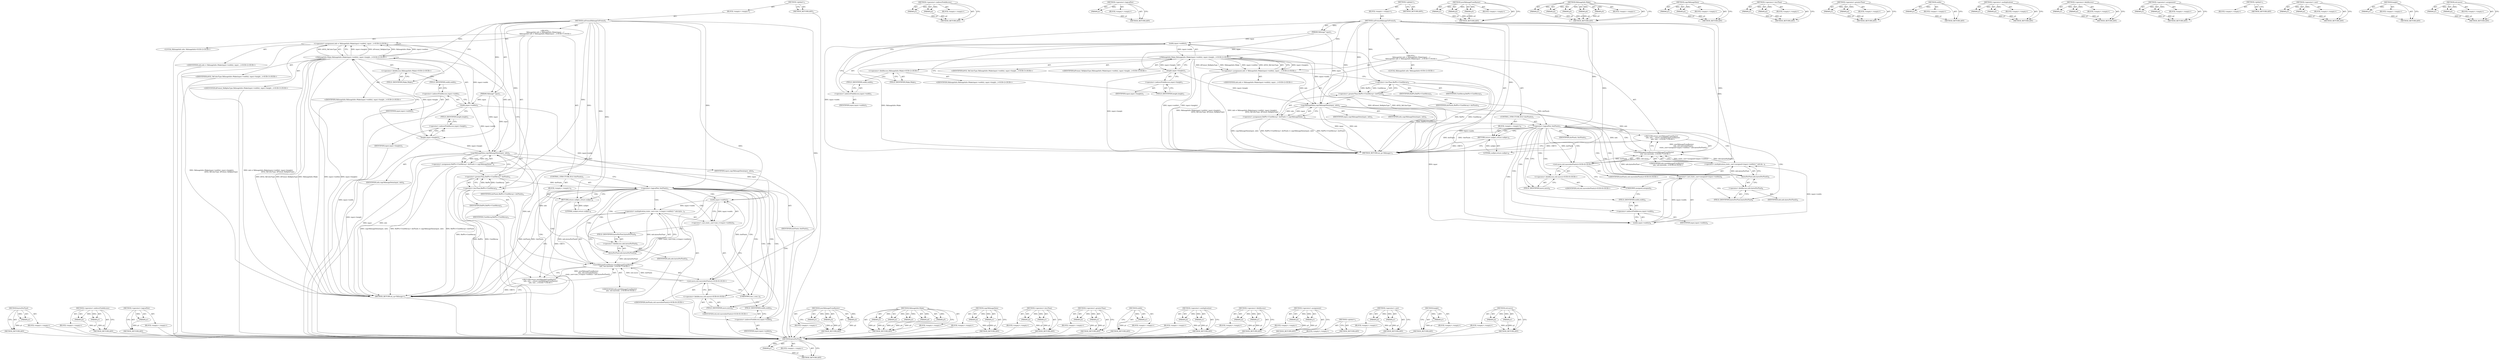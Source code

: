 digraph "std.move" {
vulnerable_158 [label=<(METHOD,bytesPerPixel)>];
vulnerable_159 [label=<(PARAM,p1)>];
vulnerable_160 [label=<(BLOCK,&lt;empty&gt;,&lt;empty&gt;)>];
vulnerable_161 [label=<(METHOD_RETURN,ANY)>];
vulnerable_109 [label=<(METHOD,&lt;operator&gt;.indirectFieldAccess)>];
vulnerable_110 [label=<(PARAM,p1)>];
vulnerable_111 [label=<(PARAM,p2)>];
vulnerable_112 [label=<(BLOCK,&lt;empty&gt;,&lt;empty&gt;)>];
vulnerable_113 [label=<(METHOD_RETURN,ANY)>];
vulnerable_133 [label=<(METHOD,&lt;operator&gt;.logicalNot)>];
vulnerable_134 [label=<(PARAM,p1)>];
vulnerable_135 [label=<(BLOCK,&lt;empty&gt;,&lt;empty&gt;)>];
vulnerable_136 [label=<(METHOD_RETURN,ANY)>];
vulnerable_6 [label=<(METHOD,&lt;global&gt;)<SUB>1</SUB>>];
vulnerable_7 [label=<(BLOCK,&lt;empty&gt;,&lt;empty&gt;)<SUB>1</SUB>>];
vulnerable_8 [label=<(METHOD,unPremulSkImageToPremul)<SUB>1</SUB>>];
vulnerable_9 [label=<(PARAM,SkImage* input)<SUB>1</SUB>>];
vulnerable_10 [label="<(BLOCK,{
  SkImageInfo info = SkImageInfo::Make(input-...,{
  SkImageInfo info = SkImageInfo::Make(input-...)<SUB>1</SUB>>"];
vulnerable_11 [label="<(LOCAL,SkImageInfo info: SkImageInfo)<SUB>2</SUB>>"];
vulnerable_12 [label="<(&lt;operator&gt;.assignment,info = SkImageInfo::Make(input-&gt;width(), input-...)<SUB>2</SUB>>"];
vulnerable_13 [label="<(IDENTIFIER,info,info = SkImageInfo::Make(input-&gt;width(), input-...)<SUB>2</SUB>>"];
vulnerable_14 [label="<(SkImageInfo.Make,SkImageInfo::Make(input-&gt;width(), input-&gt;height...)<SUB>2</SUB>>"];
vulnerable_15 [label="<(&lt;operator&gt;.fieldAccess,SkImageInfo::Make)<SUB>2</SUB>>"];
vulnerable_16 [label="<(IDENTIFIER,SkImageInfo,SkImageInfo::Make(input-&gt;width(), input-&gt;height...)<SUB>2</SUB>>"];
vulnerable_17 [label=<(FIELD_IDENTIFIER,Make,Make)<SUB>2</SUB>>];
vulnerable_18 [label=<(width,input-&gt;width())<SUB>2</SUB>>];
vulnerable_19 [label=<(&lt;operator&gt;.indirectFieldAccess,input-&gt;width)<SUB>2</SUB>>];
vulnerable_20 [label=<(IDENTIFIER,input,input-&gt;width())<SUB>2</SUB>>];
vulnerable_21 [label=<(FIELD_IDENTIFIER,width,width)<SUB>2</SUB>>];
vulnerable_22 [label=<(height,input-&gt;height())<SUB>2</SUB>>];
vulnerable_23 [label=<(&lt;operator&gt;.indirectFieldAccess,input-&gt;height)<SUB>2</SUB>>];
vulnerable_24 [label=<(IDENTIFIER,input,input-&gt;height())<SUB>2</SUB>>];
vulnerable_25 [label=<(FIELD_IDENTIFIER,height,height)<SUB>2</SUB>>];
vulnerable_26 [label="<(IDENTIFIER,kN32_SkColorType,SkImageInfo::Make(input-&gt;width(), input-&gt;height...)<SUB>3</SUB>>"];
vulnerable_27 [label="<(IDENTIFIER,kPremul_SkAlphaType,SkImageInfo::Make(input-&gt;width(), input-&gt;height...)<SUB>3</SUB>>"];
vulnerable_28 [label=<(&lt;operator&gt;.assignment,RefPtr&lt;Uint8Array&gt; dstPixels = copySkImageData(...)<SUB>4</SUB>>];
vulnerable_29 [label=<(&lt;operator&gt;.greaterThan,RefPtr&lt;Uint8Array&gt; dstPixels)<SUB>4</SUB>>];
vulnerable_30 [label=<(&lt;operator&gt;.lessThan,RefPtr&lt;Uint8Array)<SUB>4</SUB>>];
vulnerable_31 [label=<(IDENTIFIER,RefPtr,RefPtr&lt;Uint8Array)<SUB>4</SUB>>];
vulnerable_32 [label=<(IDENTIFIER,Uint8Array,RefPtr&lt;Uint8Array)<SUB>4</SUB>>];
vulnerable_33 [label=<(IDENTIFIER,dstPixels,RefPtr&lt;Uint8Array&gt; dstPixels)<SUB>4</SUB>>];
vulnerable_34 [label=<(copySkImageData,copySkImageData(input, info))<SUB>4</SUB>>];
vulnerable_35 [label=<(IDENTIFIER,input,copySkImageData(input, info))<SUB>4</SUB>>];
vulnerable_36 [label=<(IDENTIFIER,info,copySkImageData(input, info))<SUB>4</SUB>>];
vulnerable_37 [label=<(CONTROL_STRUCTURE,IF,if (!dstPixels))<SUB>5</SUB>>];
vulnerable_38 [label=<(&lt;operator&gt;.logicalNot,!dstPixels)<SUB>5</SUB>>];
vulnerable_39 [label=<(IDENTIFIER,dstPixels,!dstPixels)<SUB>5</SUB>>];
vulnerable_40 [label=<(BLOCK,&lt;empty&gt;,&lt;empty&gt;)<SUB>6</SUB>>];
vulnerable_41 [label=<(RETURN,return nullptr;,return nullptr;)<SUB>6</SUB>>];
vulnerable_42 [label=<(LITERAL,nullptr,return nullptr;)<SUB>6</SUB>>];
vulnerable_43 [label="<(RETURN,return newSkImageFromRaster(
       info, std::...,return newSkImageFromRaster(
       info, std::...)<SUB>7</SUB>>"];
vulnerable_44 [label="<(newSkImageFromRaster,newSkImageFromRaster(
       info, std::move(ds...)<SUB>7</SUB>>"];
vulnerable_45 [label="<(IDENTIFIER,info,newSkImageFromRaster(
       info, std::move(ds...)<SUB>8</SUB>>"];
vulnerable_46 [label="<(std.move,std::move(dstPixels))<SUB>8</SUB>>"];
vulnerable_47 [label="<(&lt;operator&gt;.fieldAccess,std::move)<SUB>8</SUB>>"];
vulnerable_48 [label="<(IDENTIFIER,std,std::move(dstPixels))<SUB>8</SUB>>"];
vulnerable_49 [label=<(FIELD_IDENTIFIER,move,move)<SUB>8</SUB>>];
vulnerable_50 [label="<(IDENTIFIER,dstPixels,std::move(dstPixels))<SUB>8</SUB>>"];
vulnerable_51 [label=<(&lt;operator&gt;.multiplication,static_cast&lt;size_t&gt;(input-&gt;width()) * info.byte...)<SUB>9</SUB>>];
vulnerable_52 [label=<(&lt;operator&gt;.cast,static_cast&lt;size_t&gt;(input-&gt;width()))<SUB>9</SUB>>];
vulnerable_53 [label=<(UNKNOWN,size_t,size_t)<SUB>9</SUB>>];
vulnerable_54 [label=<(width,input-&gt;width())<SUB>9</SUB>>];
vulnerable_55 [label=<(&lt;operator&gt;.indirectFieldAccess,input-&gt;width)<SUB>9</SUB>>];
vulnerable_56 [label=<(IDENTIFIER,input,input-&gt;width())<SUB>9</SUB>>];
vulnerable_57 [label=<(FIELD_IDENTIFIER,width,width)<SUB>9</SUB>>];
vulnerable_58 [label=<(bytesPerPixel,info.bytesPerPixel())<SUB>9</SUB>>];
vulnerable_59 [label=<(&lt;operator&gt;.fieldAccess,info.bytesPerPixel)<SUB>9</SUB>>];
vulnerable_60 [label=<(IDENTIFIER,info,info.bytesPerPixel())<SUB>9</SUB>>];
vulnerable_61 [label=<(FIELD_IDENTIFIER,bytesPerPixel,bytesPerPixel)<SUB>9</SUB>>];
vulnerable_62 [label=<(METHOD_RETURN,sk_sp&lt;SkImage&gt;)<SUB>1</SUB>>];
vulnerable_64 [label=<(METHOD_RETURN,ANY)<SUB>1</SUB>>];
vulnerable_137 [label=<(METHOD,newSkImageFromRaster)>];
vulnerable_138 [label=<(PARAM,p1)>];
vulnerable_139 [label=<(PARAM,p2)>];
vulnerable_140 [label=<(PARAM,p3)>];
vulnerable_141 [label=<(BLOCK,&lt;empty&gt;,&lt;empty&gt;)>];
vulnerable_142 [label=<(METHOD_RETURN,ANY)>];
vulnerable_92 [label=<(METHOD,SkImageInfo.Make)>];
vulnerable_93 [label=<(PARAM,p1)>];
vulnerable_94 [label=<(PARAM,p2)>];
vulnerable_95 [label=<(PARAM,p3)>];
vulnerable_96 [label=<(PARAM,p4)>];
vulnerable_97 [label=<(PARAM,p5)>];
vulnerable_98 [label=<(BLOCK,&lt;empty&gt;,&lt;empty&gt;)>];
vulnerable_99 [label=<(METHOD_RETURN,ANY)>];
vulnerable_128 [label=<(METHOD,copySkImageData)>];
vulnerable_129 [label=<(PARAM,p1)>];
vulnerable_130 [label=<(PARAM,p2)>];
vulnerable_131 [label=<(BLOCK,&lt;empty&gt;,&lt;empty&gt;)>];
vulnerable_132 [label=<(METHOD_RETURN,ANY)>];
vulnerable_123 [label=<(METHOD,&lt;operator&gt;.lessThan)>];
vulnerable_124 [label=<(PARAM,p1)>];
vulnerable_125 [label=<(PARAM,p2)>];
vulnerable_126 [label=<(BLOCK,&lt;empty&gt;,&lt;empty&gt;)>];
vulnerable_127 [label=<(METHOD_RETURN,ANY)>];
vulnerable_118 [label=<(METHOD,&lt;operator&gt;.greaterThan)>];
vulnerable_119 [label=<(PARAM,p1)>];
vulnerable_120 [label=<(PARAM,p2)>];
vulnerable_121 [label=<(BLOCK,&lt;empty&gt;,&lt;empty&gt;)>];
vulnerable_122 [label=<(METHOD_RETURN,ANY)>];
vulnerable_105 [label=<(METHOD,width)>];
vulnerable_106 [label=<(PARAM,p1)>];
vulnerable_107 [label=<(BLOCK,&lt;empty&gt;,&lt;empty&gt;)>];
vulnerable_108 [label=<(METHOD_RETURN,ANY)>];
vulnerable_148 [label=<(METHOD,&lt;operator&gt;.multiplication)>];
vulnerable_149 [label=<(PARAM,p1)>];
vulnerable_150 [label=<(PARAM,p2)>];
vulnerable_151 [label=<(BLOCK,&lt;empty&gt;,&lt;empty&gt;)>];
vulnerable_152 [label=<(METHOD_RETURN,ANY)>];
vulnerable_100 [label=<(METHOD,&lt;operator&gt;.fieldAccess)>];
vulnerable_101 [label=<(PARAM,p1)>];
vulnerable_102 [label=<(PARAM,p2)>];
vulnerable_103 [label=<(BLOCK,&lt;empty&gt;,&lt;empty&gt;)>];
vulnerable_104 [label=<(METHOD_RETURN,ANY)>];
vulnerable_87 [label=<(METHOD,&lt;operator&gt;.assignment)>];
vulnerable_88 [label=<(PARAM,p1)>];
vulnerable_89 [label=<(PARAM,p2)>];
vulnerable_90 [label=<(BLOCK,&lt;empty&gt;,&lt;empty&gt;)>];
vulnerable_91 [label=<(METHOD_RETURN,ANY)>];
vulnerable_81 [label=<(METHOD,&lt;global&gt;)<SUB>1</SUB>>];
vulnerable_82 [label=<(BLOCK,&lt;empty&gt;,&lt;empty&gt;)>];
vulnerable_83 [label=<(METHOD_RETURN,ANY)>];
vulnerable_153 [label=<(METHOD,&lt;operator&gt;.cast)>];
vulnerable_154 [label=<(PARAM,p1)>];
vulnerable_155 [label=<(PARAM,p2)>];
vulnerable_156 [label=<(BLOCK,&lt;empty&gt;,&lt;empty&gt;)>];
vulnerable_157 [label=<(METHOD_RETURN,ANY)>];
vulnerable_114 [label=<(METHOD,height)>];
vulnerable_115 [label=<(PARAM,p1)>];
vulnerable_116 [label=<(BLOCK,&lt;empty&gt;,&lt;empty&gt;)>];
vulnerable_117 [label=<(METHOD_RETURN,ANY)>];
vulnerable_143 [label=<(METHOD,std.move)>];
vulnerable_144 [label=<(PARAM,p1)>];
vulnerable_145 [label=<(PARAM,p2)>];
vulnerable_146 [label=<(BLOCK,&lt;empty&gt;,&lt;empty&gt;)>];
vulnerable_147 [label=<(METHOD_RETURN,ANY)>];
fixed_158 [label=<(METHOD,bytesPerPixel)>];
fixed_159 [label=<(PARAM,p1)>];
fixed_160 [label=<(BLOCK,&lt;empty&gt;,&lt;empty&gt;)>];
fixed_161 [label=<(METHOD_RETURN,ANY)>];
fixed_109 [label=<(METHOD,&lt;operator&gt;.indirectFieldAccess)>];
fixed_110 [label=<(PARAM,p1)>];
fixed_111 [label=<(PARAM,p2)>];
fixed_112 [label=<(BLOCK,&lt;empty&gt;,&lt;empty&gt;)>];
fixed_113 [label=<(METHOD_RETURN,ANY)>];
fixed_133 [label=<(METHOD,&lt;operator&gt;.logicalNot)>];
fixed_134 [label=<(PARAM,p1)>];
fixed_135 [label=<(BLOCK,&lt;empty&gt;,&lt;empty&gt;)>];
fixed_136 [label=<(METHOD_RETURN,ANY)>];
fixed_6 [label=<(METHOD,&lt;global&gt;)<SUB>1</SUB>>];
fixed_7 [label=<(BLOCK,&lt;empty&gt;,&lt;empty&gt;)<SUB>1</SUB>>];
fixed_8 [label=<(METHOD,unPremulSkImageToPremul)<SUB>1</SUB>>];
fixed_9 [label=<(PARAM,SkImage* input)<SUB>1</SUB>>];
fixed_10 [label="<(BLOCK,{
  SkImageInfo info = SkImageInfo::Make(input-...,{
  SkImageInfo info = SkImageInfo::Make(input-...)<SUB>1</SUB>>"];
fixed_11 [label="<(LOCAL,SkImageInfo info: SkImageInfo)<SUB>2</SUB>>"];
fixed_12 [label="<(&lt;operator&gt;.assignment,info = SkImageInfo::Make(input-&gt;width(), input-...)<SUB>2</SUB>>"];
fixed_13 [label="<(IDENTIFIER,info,info = SkImageInfo::Make(input-&gt;width(), input-...)<SUB>2</SUB>>"];
fixed_14 [label="<(SkImageInfo.Make,SkImageInfo::Make(input-&gt;width(), input-&gt;height...)<SUB>2</SUB>>"];
fixed_15 [label="<(&lt;operator&gt;.fieldAccess,SkImageInfo::Make)<SUB>2</SUB>>"];
fixed_16 [label="<(IDENTIFIER,SkImageInfo,SkImageInfo::Make(input-&gt;width(), input-&gt;height...)<SUB>2</SUB>>"];
fixed_17 [label=<(FIELD_IDENTIFIER,Make,Make)<SUB>2</SUB>>];
fixed_18 [label=<(width,input-&gt;width())<SUB>2</SUB>>];
fixed_19 [label=<(&lt;operator&gt;.indirectFieldAccess,input-&gt;width)<SUB>2</SUB>>];
fixed_20 [label=<(IDENTIFIER,input,input-&gt;width())<SUB>2</SUB>>];
fixed_21 [label=<(FIELD_IDENTIFIER,width,width)<SUB>2</SUB>>];
fixed_22 [label=<(height,input-&gt;height())<SUB>2</SUB>>];
fixed_23 [label=<(&lt;operator&gt;.indirectFieldAccess,input-&gt;height)<SUB>2</SUB>>];
fixed_24 [label=<(IDENTIFIER,input,input-&gt;height())<SUB>2</SUB>>];
fixed_25 [label=<(FIELD_IDENTIFIER,height,height)<SUB>2</SUB>>];
fixed_26 [label="<(IDENTIFIER,kN32_SkColorType,SkImageInfo::Make(input-&gt;width(), input-&gt;height...)<SUB>3</SUB>>"];
fixed_27 [label="<(IDENTIFIER,kPremul_SkAlphaType,SkImageInfo::Make(input-&gt;width(), input-&gt;height...)<SUB>3</SUB>>"];
fixed_28 [label=<(&lt;operator&gt;.assignment,RefPtr&lt;Uint8Array&gt; dstPixels = copySkImageData(...)<SUB>4</SUB>>];
fixed_29 [label=<(&lt;operator&gt;.greaterThan,RefPtr&lt;Uint8Array&gt; dstPixels)<SUB>4</SUB>>];
fixed_30 [label=<(&lt;operator&gt;.lessThan,RefPtr&lt;Uint8Array)<SUB>4</SUB>>];
fixed_31 [label=<(IDENTIFIER,RefPtr,RefPtr&lt;Uint8Array)<SUB>4</SUB>>];
fixed_32 [label=<(IDENTIFIER,Uint8Array,RefPtr&lt;Uint8Array)<SUB>4</SUB>>];
fixed_33 [label=<(IDENTIFIER,dstPixels,RefPtr&lt;Uint8Array&gt; dstPixels)<SUB>4</SUB>>];
fixed_34 [label=<(copySkImageData,copySkImageData(input, info))<SUB>4</SUB>>];
fixed_35 [label=<(IDENTIFIER,input,copySkImageData(input, info))<SUB>4</SUB>>];
fixed_36 [label=<(IDENTIFIER,info,copySkImageData(input, info))<SUB>4</SUB>>];
fixed_37 [label=<(CONTROL_STRUCTURE,IF,if (!dstPixels))<SUB>5</SUB>>];
fixed_38 [label=<(&lt;operator&gt;.logicalNot,!dstPixels)<SUB>5</SUB>>];
fixed_39 [label=<(IDENTIFIER,dstPixels,!dstPixels)<SUB>5</SUB>>];
fixed_40 [label=<(BLOCK,&lt;empty&gt;,&lt;empty&gt;)<SUB>6</SUB>>];
fixed_41 [label=<(RETURN,return nullptr;,return nullptr;)<SUB>6</SUB>>];
fixed_42 [label=<(LITERAL,nullptr,return nullptr;)<SUB>6</SUB>>];
fixed_43 [label="<(RETURN,return newSkImageFromRaster(
       info, std::...,return newSkImageFromRaster(
       info, std::...)<SUB>7</SUB>>"];
fixed_44 [label="<(newSkImageFromRaster,newSkImageFromRaster(
       info, std::move(ds...)<SUB>7</SUB>>"];
fixed_45 [label="<(IDENTIFIER,info,newSkImageFromRaster(
       info, std::move(ds...)<SUB>8</SUB>>"];
fixed_46 [label="<(std.move,std::move(dstPixels))<SUB>8</SUB>>"];
fixed_47 [label="<(&lt;operator&gt;.fieldAccess,std::move)<SUB>8</SUB>>"];
fixed_48 [label="<(IDENTIFIER,std,std::move(dstPixels))<SUB>8</SUB>>"];
fixed_49 [label=<(FIELD_IDENTIFIER,move,move)<SUB>8</SUB>>];
fixed_50 [label="<(IDENTIFIER,dstPixels,std::move(dstPixels))<SUB>8</SUB>>"];
fixed_51 [label=<(&lt;operator&gt;.multiplication,static_cast&lt;unsigned&gt;(input-&gt;width()) * info.by...)<SUB>9</SUB>>];
fixed_52 [label=<(&lt;operator&gt;.cast,static_cast&lt;unsigned&gt;(input-&gt;width()))<SUB>9</SUB>>];
fixed_53 [label=<(UNKNOWN,unsigned,unsigned)<SUB>9</SUB>>];
fixed_54 [label=<(width,input-&gt;width())<SUB>9</SUB>>];
fixed_55 [label=<(&lt;operator&gt;.indirectFieldAccess,input-&gt;width)<SUB>9</SUB>>];
fixed_56 [label=<(IDENTIFIER,input,input-&gt;width())<SUB>9</SUB>>];
fixed_57 [label=<(FIELD_IDENTIFIER,width,width)<SUB>9</SUB>>];
fixed_58 [label=<(bytesPerPixel,info.bytesPerPixel())<SUB>9</SUB>>];
fixed_59 [label=<(&lt;operator&gt;.fieldAccess,info.bytesPerPixel)<SUB>9</SUB>>];
fixed_60 [label=<(IDENTIFIER,info,info.bytesPerPixel())<SUB>9</SUB>>];
fixed_61 [label=<(FIELD_IDENTIFIER,bytesPerPixel,bytesPerPixel)<SUB>9</SUB>>];
fixed_62 [label=<(METHOD_RETURN,sk_sp&lt;SkImage&gt;)<SUB>1</SUB>>];
fixed_64 [label=<(METHOD_RETURN,ANY)<SUB>1</SUB>>];
fixed_137 [label=<(METHOD,newSkImageFromRaster)>];
fixed_138 [label=<(PARAM,p1)>];
fixed_139 [label=<(PARAM,p2)>];
fixed_140 [label=<(PARAM,p3)>];
fixed_141 [label=<(BLOCK,&lt;empty&gt;,&lt;empty&gt;)>];
fixed_142 [label=<(METHOD_RETURN,ANY)>];
fixed_92 [label=<(METHOD,SkImageInfo.Make)>];
fixed_93 [label=<(PARAM,p1)>];
fixed_94 [label=<(PARAM,p2)>];
fixed_95 [label=<(PARAM,p3)>];
fixed_96 [label=<(PARAM,p4)>];
fixed_97 [label=<(PARAM,p5)>];
fixed_98 [label=<(BLOCK,&lt;empty&gt;,&lt;empty&gt;)>];
fixed_99 [label=<(METHOD_RETURN,ANY)>];
fixed_128 [label=<(METHOD,copySkImageData)>];
fixed_129 [label=<(PARAM,p1)>];
fixed_130 [label=<(PARAM,p2)>];
fixed_131 [label=<(BLOCK,&lt;empty&gt;,&lt;empty&gt;)>];
fixed_132 [label=<(METHOD_RETURN,ANY)>];
fixed_123 [label=<(METHOD,&lt;operator&gt;.lessThan)>];
fixed_124 [label=<(PARAM,p1)>];
fixed_125 [label=<(PARAM,p2)>];
fixed_126 [label=<(BLOCK,&lt;empty&gt;,&lt;empty&gt;)>];
fixed_127 [label=<(METHOD_RETURN,ANY)>];
fixed_118 [label=<(METHOD,&lt;operator&gt;.greaterThan)>];
fixed_119 [label=<(PARAM,p1)>];
fixed_120 [label=<(PARAM,p2)>];
fixed_121 [label=<(BLOCK,&lt;empty&gt;,&lt;empty&gt;)>];
fixed_122 [label=<(METHOD_RETURN,ANY)>];
fixed_105 [label=<(METHOD,width)>];
fixed_106 [label=<(PARAM,p1)>];
fixed_107 [label=<(BLOCK,&lt;empty&gt;,&lt;empty&gt;)>];
fixed_108 [label=<(METHOD_RETURN,ANY)>];
fixed_148 [label=<(METHOD,&lt;operator&gt;.multiplication)>];
fixed_149 [label=<(PARAM,p1)>];
fixed_150 [label=<(PARAM,p2)>];
fixed_151 [label=<(BLOCK,&lt;empty&gt;,&lt;empty&gt;)>];
fixed_152 [label=<(METHOD_RETURN,ANY)>];
fixed_100 [label=<(METHOD,&lt;operator&gt;.fieldAccess)>];
fixed_101 [label=<(PARAM,p1)>];
fixed_102 [label=<(PARAM,p2)>];
fixed_103 [label=<(BLOCK,&lt;empty&gt;,&lt;empty&gt;)>];
fixed_104 [label=<(METHOD_RETURN,ANY)>];
fixed_87 [label=<(METHOD,&lt;operator&gt;.assignment)>];
fixed_88 [label=<(PARAM,p1)>];
fixed_89 [label=<(PARAM,p2)>];
fixed_90 [label=<(BLOCK,&lt;empty&gt;,&lt;empty&gt;)>];
fixed_91 [label=<(METHOD_RETURN,ANY)>];
fixed_81 [label=<(METHOD,&lt;global&gt;)<SUB>1</SUB>>];
fixed_82 [label=<(BLOCK,&lt;empty&gt;,&lt;empty&gt;)>];
fixed_83 [label=<(METHOD_RETURN,ANY)>];
fixed_153 [label=<(METHOD,&lt;operator&gt;.cast)>];
fixed_154 [label=<(PARAM,p1)>];
fixed_155 [label=<(PARAM,p2)>];
fixed_156 [label=<(BLOCK,&lt;empty&gt;,&lt;empty&gt;)>];
fixed_157 [label=<(METHOD_RETURN,ANY)>];
fixed_114 [label=<(METHOD,height)>];
fixed_115 [label=<(PARAM,p1)>];
fixed_116 [label=<(BLOCK,&lt;empty&gt;,&lt;empty&gt;)>];
fixed_117 [label=<(METHOD_RETURN,ANY)>];
fixed_143 [label=<(METHOD,std.move)>];
fixed_144 [label=<(PARAM,p1)>];
fixed_145 [label=<(PARAM,p2)>];
fixed_146 [label=<(BLOCK,&lt;empty&gt;,&lt;empty&gt;)>];
fixed_147 [label=<(METHOD_RETURN,ANY)>];
vulnerable_158 -> vulnerable_159  [key=0, label="AST: "];
vulnerable_158 -> vulnerable_159  [key=1, label="DDG: "];
vulnerable_158 -> vulnerable_160  [key=0, label="AST: "];
vulnerable_158 -> vulnerable_161  [key=0, label="AST: "];
vulnerable_158 -> vulnerable_161  [key=1, label="CFG: "];
vulnerable_159 -> vulnerable_161  [key=0, label="DDG: p1"];
vulnerable_160 -> fixed_158  [key=0];
vulnerable_161 -> fixed_158  [key=0];
vulnerable_109 -> vulnerable_110  [key=0, label="AST: "];
vulnerable_109 -> vulnerable_110  [key=1, label="DDG: "];
vulnerable_109 -> vulnerable_112  [key=0, label="AST: "];
vulnerable_109 -> vulnerable_111  [key=0, label="AST: "];
vulnerable_109 -> vulnerable_111  [key=1, label="DDG: "];
vulnerable_109 -> vulnerable_113  [key=0, label="AST: "];
vulnerable_109 -> vulnerable_113  [key=1, label="CFG: "];
vulnerable_110 -> vulnerable_113  [key=0, label="DDG: p1"];
vulnerable_111 -> vulnerable_113  [key=0, label="DDG: p2"];
vulnerable_112 -> fixed_158  [key=0];
vulnerable_113 -> fixed_158  [key=0];
vulnerable_133 -> vulnerable_134  [key=0, label="AST: "];
vulnerable_133 -> vulnerable_134  [key=1, label="DDG: "];
vulnerable_133 -> vulnerable_135  [key=0, label="AST: "];
vulnerable_133 -> vulnerable_136  [key=0, label="AST: "];
vulnerable_133 -> vulnerable_136  [key=1, label="CFG: "];
vulnerable_134 -> vulnerable_136  [key=0, label="DDG: p1"];
vulnerable_135 -> fixed_158  [key=0];
vulnerable_136 -> fixed_158  [key=0];
vulnerable_6 -> vulnerable_7  [key=0, label="AST: "];
vulnerable_6 -> vulnerable_64  [key=0, label="AST: "];
vulnerable_6 -> vulnerable_64  [key=1, label="CFG: "];
vulnerable_7 -> vulnerable_8  [key=0, label="AST: "];
vulnerable_8 -> vulnerable_9  [key=0, label="AST: "];
vulnerable_8 -> vulnerable_9  [key=1, label="DDG: "];
vulnerable_8 -> vulnerable_10  [key=0, label="AST: "];
vulnerable_8 -> vulnerable_62  [key=0, label="AST: "];
vulnerable_8 -> vulnerable_17  [key=0, label="CFG: "];
vulnerable_8 -> vulnerable_14  [key=0, label="DDG: "];
vulnerable_8 -> vulnerable_29  [key=0, label="DDG: "];
vulnerable_8 -> vulnerable_34  [key=0, label="DDG: "];
vulnerable_8 -> vulnerable_38  [key=0, label="DDG: "];
vulnerable_8 -> vulnerable_41  [key=0, label="DDG: "];
vulnerable_8 -> vulnerable_44  [key=0, label="DDG: "];
vulnerable_8 -> vulnerable_30  [key=0, label="DDG: "];
vulnerable_8 -> vulnerable_42  [key=0, label="DDG: "];
vulnerable_8 -> vulnerable_46  [key=0, label="DDG: "];
vulnerable_9 -> vulnerable_34  [key=0, label="DDG: input"];
vulnerable_9 -> vulnerable_18  [key=0, label="DDG: input"];
vulnerable_9 -> vulnerable_22  [key=0, label="DDG: input"];
vulnerable_10 -> vulnerable_11  [key=0, label="AST: "];
vulnerable_10 -> vulnerable_12  [key=0, label="AST: "];
vulnerable_10 -> vulnerable_28  [key=0, label="AST: "];
vulnerable_10 -> vulnerable_37  [key=0, label="AST: "];
vulnerable_10 -> vulnerable_43  [key=0, label="AST: "];
vulnerable_11 -> fixed_158  [key=0];
vulnerable_12 -> vulnerable_13  [key=0, label="AST: "];
vulnerable_12 -> vulnerable_14  [key=0, label="AST: "];
vulnerable_12 -> vulnerable_30  [key=0, label="CFG: "];
vulnerable_12 -> vulnerable_62  [key=0, label="DDG: SkImageInfo::Make(input-&gt;width(), input-&gt;height(),
                                       kN32_SkColorType, kPremul_SkAlphaType)"];
vulnerable_12 -> vulnerable_62  [key=1, label="DDG: info = SkImageInfo::Make(input-&gt;width(), input-&gt;height(),
                                       kN32_SkColorType, kPremul_SkAlphaType)"];
vulnerable_12 -> vulnerable_34  [key=0, label="DDG: info"];
vulnerable_13 -> fixed_158  [key=0];
vulnerable_14 -> vulnerable_15  [key=0, label="AST: "];
vulnerable_14 -> vulnerable_18  [key=0, label="AST: "];
vulnerable_14 -> vulnerable_22  [key=0, label="AST: "];
vulnerable_14 -> vulnerable_26  [key=0, label="AST: "];
vulnerable_14 -> vulnerable_27  [key=0, label="AST: "];
vulnerable_14 -> vulnerable_12  [key=0, label="CFG: "];
vulnerable_14 -> vulnerable_12  [key=1, label="DDG: input-&gt;height()"];
vulnerable_14 -> vulnerable_12  [key=2, label="DDG: kPremul_SkAlphaType"];
vulnerable_14 -> vulnerable_12  [key=3, label="DDG: SkImageInfo::Make"];
vulnerable_14 -> vulnerable_12  [key=4, label="DDG: input-&gt;width()"];
vulnerable_14 -> vulnerable_12  [key=5, label="DDG: kN32_SkColorType"];
vulnerable_14 -> vulnerable_62  [key=0, label="DDG: SkImageInfo::Make"];
vulnerable_14 -> vulnerable_62  [key=1, label="DDG: input-&gt;width()"];
vulnerable_14 -> vulnerable_62  [key=2, label="DDG: input-&gt;height()"];
vulnerable_14 -> vulnerable_62  [key=3, label="DDG: kPremul_SkAlphaType"];
vulnerable_14 -> vulnerable_62  [key=4, label="DDG: kN32_SkColorType"];
vulnerable_15 -> vulnerable_16  [key=0, label="AST: "];
vulnerable_15 -> vulnerable_17  [key=0, label="AST: "];
vulnerable_15 -> vulnerable_21  [key=0, label="CFG: "];
vulnerable_16 -> fixed_158  [key=0];
vulnerable_17 -> vulnerable_15  [key=0, label="CFG: "];
vulnerable_18 -> vulnerable_19  [key=0, label="AST: "];
vulnerable_18 -> vulnerable_25  [key=0, label="CFG: "];
vulnerable_18 -> vulnerable_62  [key=0, label="DDG: input-&gt;width"];
vulnerable_18 -> vulnerable_14  [key=0, label="DDG: input-&gt;width"];
vulnerable_18 -> vulnerable_34  [key=0, label="DDG: input-&gt;width"];
vulnerable_18 -> vulnerable_54  [key=0, label="DDG: input-&gt;width"];
vulnerable_19 -> vulnerable_20  [key=0, label="AST: "];
vulnerable_19 -> vulnerable_21  [key=0, label="AST: "];
vulnerable_19 -> vulnerable_18  [key=0, label="CFG: "];
vulnerable_20 -> fixed_158  [key=0];
vulnerable_21 -> vulnerable_19  [key=0, label="CFG: "];
vulnerable_22 -> vulnerable_23  [key=0, label="AST: "];
vulnerable_22 -> vulnerable_14  [key=0, label="CFG: "];
vulnerable_22 -> vulnerable_14  [key=1, label="DDG: input-&gt;height"];
vulnerable_22 -> vulnerable_62  [key=0, label="DDG: input-&gt;height"];
vulnerable_22 -> vulnerable_34  [key=0, label="DDG: input-&gt;height"];
vulnerable_23 -> vulnerable_24  [key=0, label="AST: "];
vulnerable_23 -> vulnerable_25  [key=0, label="AST: "];
vulnerable_23 -> vulnerable_22  [key=0, label="CFG: "];
vulnerable_24 -> fixed_158  [key=0];
vulnerable_25 -> vulnerable_23  [key=0, label="CFG: "];
vulnerable_26 -> fixed_158  [key=0];
vulnerable_27 -> fixed_158  [key=0];
vulnerable_28 -> vulnerable_29  [key=0, label="AST: "];
vulnerable_28 -> vulnerable_34  [key=0, label="AST: "];
vulnerable_28 -> vulnerable_38  [key=0, label="CFG: "];
vulnerable_28 -> vulnerable_62  [key=0, label="DDG: RefPtr&lt;Uint8Array&gt; dstPixels"];
vulnerable_28 -> vulnerable_62  [key=1, label="DDG: copySkImageData(input, info)"];
vulnerable_28 -> vulnerable_62  [key=2, label="DDG: RefPtr&lt;Uint8Array&gt; dstPixels = copySkImageData(input, info)"];
vulnerable_29 -> vulnerable_30  [key=0, label="AST: "];
vulnerable_29 -> vulnerable_33  [key=0, label="AST: "];
vulnerable_29 -> vulnerable_34  [key=0, label="CFG: "];
vulnerable_29 -> vulnerable_62  [key=0, label="DDG: RefPtr&lt;Uint8Array"];
vulnerable_29 -> vulnerable_38  [key=0, label="DDG: dstPixels"];
vulnerable_30 -> vulnerable_31  [key=0, label="AST: "];
vulnerable_30 -> vulnerable_32  [key=0, label="AST: "];
vulnerable_30 -> vulnerable_29  [key=0, label="CFG: "];
vulnerable_30 -> vulnerable_29  [key=1, label="DDG: RefPtr"];
vulnerable_30 -> vulnerable_29  [key=2, label="DDG: Uint8Array"];
vulnerable_30 -> vulnerable_62  [key=0, label="DDG: RefPtr"];
vulnerable_30 -> vulnerable_62  [key=1, label="DDG: Uint8Array"];
vulnerable_31 -> fixed_158  [key=0];
vulnerable_32 -> fixed_158  [key=0];
vulnerable_33 -> fixed_158  [key=0];
vulnerable_34 -> vulnerable_35  [key=0, label="AST: "];
vulnerable_34 -> vulnerable_36  [key=0, label="AST: "];
vulnerable_34 -> vulnerable_28  [key=0, label="CFG: "];
vulnerable_34 -> vulnerable_28  [key=1, label="DDG: input"];
vulnerable_34 -> vulnerable_28  [key=2, label="DDG: info"];
vulnerable_34 -> vulnerable_62  [key=0, label="DDG: input"];
vulnerable_34 -> vulnerable_62  [key=1, label="DDG: info"];
vulnerable_34 -> vulnerable_44  [key=0, label="DDG: info"];
vulnerable_34 -> vulnerable_58  [key=0, label="DDG: info"];
vulnerable_34 -> vulnerable_54  [key=0, label="DDG: input"];
vulnerable_35 -> fixed_158  [key=0];
vulnerable_36 -> fixed_158  [key=0];
vulnerable_37 -> vulnerable_38  [key=0, label="AST: "];
vulnerable_37 -> vulnerable_40  [key=0, label="AST: "];
vulnerable_38 -> vulnerable_39  [key=0, label="AST: "];
vulnerable_38 -> vulnerable_41  [key=0, label="CFG: "];
vulnerable_38 -> vulnerable_41  [key=1, label="CDG: "];
vulnerable_38 -> vulnerable_49  [key=0, label="CFG: "];
vulnerable_38 -> vulnerable_49  [key=1, label="CDG: "];
vulnerable_38 -> vulnerable_62  [key=0, label="DDG: dstPixels"];
vulnerable_38 -> vulnerable_62  [key=1, label="DDG: !dstPixels"];
vulnerable_38 -> vulnerable_46  [key=0, label="DDG: dstPixels"];
vulnerable_38 -> vulnerable_46  [key=1, label="CDG: "];
vulnerable_38 -> vulnerable_47  [key=0, label="CDG: "];
vulnerable_38 -> vulnerable_58  [key=0, label="CDG: "];
vulnerable_38 -> vulnerable_61  [key=0, label="CDG: "];
vulnerable_38 -> vulnerable_59  [key=0, label="CDG: "];
vulnerable_38 -> vulnerable_51  [key=0, label="CDG: "];
vulnerable_38 -> vulnerable_57  [key=0, label="CDG: "];
vulnerable_38 -> vulnerable_44  [key=0, label="CDG: "];
vulnerable_38 -> vulnerable_52  [key=0, label="CDG: "];
vulnerable_38 -> vulnerable_55  [key=0, label="CDG: "];
vulnerable_38 -> vulnerable_53  [key=0, label="CDG: "];
vulnerable_38 -> vulnerable_54  [key=0, label="CDG: "];
vulnerable_38 -> vulnerable_43  [key=0, label="CDG: "];
vulnerable_39 -> fixed_158  [key=0];
vulnerable_40 -> vulnerable_41  [key=0, label="AST: "];
vulnerable_41 -> vulnerable_42  [key=0, label="AST: "];
vulnerable_41 -> vulnerable_62  [key=0, label="CFG: "];
vulnerable_41 -> vulnerable_62  [key=1, label="DDG: &lt;RET&gt;"];
vulnerable_42 -> vulnerable_41  [key=0, label="DDG: nullptr"];
vulnerable_43 -> vulnerable_44  [key=0, label="AST: "];
vulnerable_43 -> vulnerable_62  [key=0, label="CFG: "];
vulnerable_43 -> vulnerable_62  [key=1, label="DDG: &lt;RET&gt;"];
vulnerable_44 -> vulnerable_45  [key=0, label="AST: "];
vulnerable_44 -> vulnerable_46  [key=0, label="AST: "];
vulnerable_44 -> vulnerable_51  [key=0, label="AST: "];
vulnerable_44 -> vulnerable_43  [key=0, label="CFG: "];
vulnerable_44 -> vulnerable_43  [key=1, label="DDG: newSkImageFromRaster(
       info, std::move(dstPixels),
      static_cast&lt;size_t&gt;(input-&gt;width()) * info.bytesPerPixel())"];
vulnerable_45 -> fixed_158  [key=0];
vulnerable_46 -> vulnerable_47  [key=0, label="AST: "];
vulnerable_46 -> vulnerable_50  [key=0, label="AST: "];
vulnerable_46 -> vulnerable_53  [key=0, label="CFG: "];
vulnerable_46 -> vulnerable_44  [key=0, label="DDG: std::move"];
vulnerable_46 -> vulnerable_44  [key=1, label="DDG: dstPixels"];
vulnerable_47 -> vulnerable_48  [key=0, label="AST: "];
vulnerable_47 -> vulnerable_49  [key=0, label="AST: "];
vulnerable_47 -> vulnerable_46  [key=0, label="CFG: "];
vulnerable_48 -> fixed_158  [key=0];
vulnerable_49 -> vulnerable_47  [key=0, label="CFG: "];
vulnerable_50 -> fixed_158  [key=0];
vulnerable_51 -> vulnerable_52  [key=0, label="AST: "];
vulnerable_51 -> vulnerable_58  [key=0, label="AST: "];
vulnerable_51 -> vulnerable_44  [key=0, label="CFG: "];
vulnerable_51 -> vulnerable_44  [key=1, label="DDG: static_cast&lt;size_t&gt;(input-&gt;width())"];
vulnerable_51 -> vulnerable_44  [key=2, label="DDG: info.bytesPerPixel()"];
vulnerable_52 -> vulnerable_53  [key=0, label="AST: "];
vulnerable_52 -> vulnerable_54  [key=0, label="AST: "];
vulnerable_52 -> vulnerable_61  [key=0, label="CFG: "];
vulnerable_53 -> vulnerable_57  [key=0, label="CFG: "];
vulnerable_54 -> vulnerable_55  [key=0, label="AST: "];
vulnerable_54 -> vulnerable_52  [key=0, label="CFG: "];
vulnerable_54 -> vulnerable_52  [key=1, label="DDG: input-&gt;width"];
vulnerable_54 -> vulnerable_51  [key=0, label="DDG: input-&gt;width"];
vulnerable_55 -> vulnerable_56  [key=0, label="AST: "];
vulnerable_55 -> vulnerable_57  [key=0, label="AST: "];
vulnerable_55 -> vulnerable_54  [key=0, label="CFG: "];
vulnerable_56 -> fixed_158  [key=0];
vulnerable_57 -> vulnerable_55  [key=0, label="CFG: "];
vulnerable_58 -> vulnerable_59  [key=0, label="AST: "];
vulnerable_58 -> vulnerable_51  [key=0, label="CFG: "];
vulnerable_58 -> vulnerable_51  [key=1, label="DDG: info.bytesPerPixel"];
vulnerable_58 -> vulnerable_44  [key=0, label="DDG: info.bytesPerPixel"];
vulnerable_59 -> vulnerable_60  [key=0, label="AST: "];
vulnerable_59 -> vulnerable_61  [key=0, label="AST: "];
vulnerable_59 -> vulnerable_58  [key=0, label="CFG: "];
vulnerable_60 -> fixed_158  [key=0];
vulnerable_61 -> vulnerable_59  [key=0, label="CFG: "];
vulnerable_62 -> fixed_158  [key=0];
vulnerable_64 -> fixed_158  [key=0];
vulnerable_137 -> vulnerable_138  [key=0, label="AST: "];
vulnerable_137 -> vulnerable_138  [key=1, label="DDG: "];
vulnerable_137 -> vulnerable_141  [key=0, label="AST: "];
vulnerable_137 -> vulnerable_139  [key=0, label="AST: "];
vulnerable_137 -> vulnerable_139  [key=1, label="DDG: "];
vulnerable_137 -> vulnerable_142  [key=0, label="AST: "];
vulnerable_137 -> vulnerable_142  [key=1, label="CFG: "];
vulnerable_137 -> vulnerable_140  [key=0, label="AST: "];
vulnerable_137 -> vulnerable_140  [key=1, label="DDG: "];
vulnerable_138 -> vulnerable_142  [key=0, label="DDG: p1"];
vulnerable_139 -> vulnerable_142  [key=0, label="DDG: p2"];
vulnerable_140 -> vulnerable_142  [key=0, label="DDG: p3"];
vulnerable_141 -> fixed_158  [key=0];
vulnerable_142 -> fixed_158  [key=0];
vulnerable_92 -> vulnerable_93  [key=0, label="AST: "];
vulnerable_92 -> vulnerable_93  [key=1, label="DDG: "];
vulnerable_92 -> vulnerable_98  [key=0, label="AST: "];
vulnerable_92 -> vulnerable_94  [key=0, label="AST: "];
vulnerable_92 -> vulnerable_94  [key=1, label="DDG: "];
vulnerable_92 -> vulnerable_99  [key=0, label="AST: "];
vulnerable_92 -> vulnerable_99  [key=1, label="CFG: "];
vulnerable_92 -> vulnerable_95  [key=0, label="AST: "];
vulnerable_92 -> vulnerable_95  [key=1, label="DDG: "];
vulnerable_92 -> vulnerable_96  [key=0, label="AST: "];
vulnerable_92 -> vulnerable_96  [key=1, label="DDG: "];
vulnerable_92 -> vulnerable_97  [key=0, label="AST: "];
vulnerable_92 -> vulnerable_97  [key=1, label="DDG: "];
vulnerable_93 -> vulnerable_99  [key=0, label="DDG: p1"];
vulnerable_94 -> vulnerable_99  [key=0, label="DDG: p2"];
vulnerable_95 -> vulnerable_99  [key=0, label="DDG: p3"];
vulnerable_96 -> vulnerable_99  [key=0, label="DDG: p4"];
vulnerable_97 -> vulnerable_99  [key=0, label="DDG: p5"];
vulnerable_98 -> fixed_158  [key=0];
vulnerable_99 -> fixed_158  [key=0];
vulnerable_128 -> vulnerable_129  [key=0, label="AST: "];
vulnerable_128 -> vulnerable_129  [key=1, label="DDG: "];
vulnerable_128 -> vulnerable_131  [key=0, label="AST: "];
vulnerable_128 -> vulnerable_130  [key=0, label="AST: "];
vulnerable_128 -> vulnerable_130  [key=1, label="DDG: "];
vulnerable_128 -> vulnerable_132  [key=0, label="AST: "];
vulnerable_128 -> vulnerable_132  [key=1, label="CFG: "];
vulnerable_129 -> vulnerable_132  [key=0, label="DDG: p1"];
vulnerable_130 -> vulnerable_132  [key=0, label="DDG: p2"];
vulnerable_131 -> fixed_158  [key=0];
vulnerable_132 -> fixed_158  [key=0];
vulnerable_123 -> vulnerable_124  [key=0, label="AST: "];
vulnerable_123 -> vulnerable_124  [key=1, label="DDG: "];
vulnerable_123 -> vulnerable_126  [key=0, label="AST: "];
vulnerable_123 -> vulnerable_125  [key=0, label="AST: "];
vulnerable_123 -> vulnerable_125  [key=1, label="DDG: "];
vulnerable_123 -> vulnerable_127  [key=0, label="AST: "];
vulnerable_123 -> vulnerable_127  [key=1, label="CFG: "];
vulnerable_124 -> vulnerable_127  [key=0, label="DDG: p1"];
vulnerable_125 -> vulnerable_127  [key=0, label="DDG: p2"];
vulnerable_126 -> fixed_158  [key=0];
vulnerable_127 -> fixed_158  [key=0];
vulnerable_118 -> vulnerable_119  [key=0, label="AST: "];
vulnerable_118 -> vulnerable_119  [key=1, label="DDG: "];
vulnerable_118 -> vulnerable_121  [key=0, label="AST: "];
vulnerable_118 -> vulnerable_120  [key=0, label="AST: "];
vulnerable_118 -> vulnerable_120  [key=1, label="DDG: "];
vulnerable_118 -> vulnerable_122  [key=0, label="AST: "];
vulnerable_118 -> vulnerable_122  [key=1, label="CFG: "];
vulnerable_119 -> vulnerable_122  [key=0, label="DDG: p1"];
vulnerable_120 -> vulnerable_122  [key=0, label="DDG: p2"];
vulnerable_121 -> fixed_158  [key=0];
vulnerable_122 -> fixed_158  [key=0];
vulnerable_105 -> vulnerable_106  [key=0, label="AST: "];
vulnerable_105 -> vulnerable_106  [key=1, label="DDG: "];
vulnerable_105 -> vulnerable_107  [key=0, label="AST: "];
vulnerable_105 -> vulnerable_108  [key=0, label="AST: "];
vulnerable_105 -> vulnerable_108  [key=1, label="CFG: "];
vulnerable_106 -> vulnerable_108  [key=0, label="DDG: p1"];
vulnerable_107 -> fixed_158  [key=0];
vulnerable_108 -> fixed_158  [key=0];
vulnerable_148 -> vulnerable_149  [key=0, label="AST: "];
vulnerable_148 -> vulnerable_149  [key=1, label="DDG: "];
vulnerable_148 -> vulnerable_151  [key=0, label="AST: "];
vulnerable_148 -> vulnerable_150  [key=0, label="AST: "];
vulnerable_148 -> vulnerable_150  [key=1, label="DDG: "];
vulnerable_148 -> vulnerable_152  [key=0, label="AST: "];
vulnerable_148 -> vulnerable_152  [key=1, label="CFG: "];
vulnerable_149 -> vulnerable_152  [key=0, label="DDG: p1"];
vulnerable_150 -> vulnerable_152  [key=0, label="DDG: p2"];
vulnerable_151 -> fixed_158  [key=0];
vulnerable_152 -> fixed_158  [key=0];
vulnerable_100 -> vulnerable_101  [key=0, label="AST: "];
vulnerable_100 -> vulnerable_101  [key=1, label="DDG: "];
vulnerable_100 -> vulnerable_103  [key=0, label="AST: "];
vulnerable_100 -> vulnerable_102  [key=0, label="AST: "];
vulnerable_100 -> vulnerable_102  [key=1, label="DDG: "];
vulnerable_100 -> vulnerable_104  [key=0, label="AST: "];
vulnerable_100 -> vulnerable_104  [key=1, label="CFG: "];
vulnerable_101 -> vulnerable_104  [key=0, label="DDG: p1"];
vulnerable_102 -> vulnerable_104  [key=0, label="DDG: p2"];
vulnerable_103 -> fixed_158  [key=0];
vulnerable_104 -> fixed_158  [key=0];
vulnerable_87 -> vulnerable_88  [key=0, label="AST: "];
vulnerable_87 -> vulnerable_88  [key=1, label="DDG: "];
vulnerable_87 -> vulnerable_90  [key=0, label="AST: "];
vulnerable_87 -> vulnerable_89  [key=0, label="AST: "];
vulnerable_87 -> vulnerable_89  [key=1, label="DDG: "];
vulnerable_87 -> vulnerable_91  [key=0, label="AST: "];
vulnerable_87 -> vulnerable_91  [key=1, label="CFG: "];
vulnerable_88 -> vulnerable_91  [key=0, label="DDG: p1"];
vulnerable_89 -> vulnerable_91  [key=0, label="DDG: p2"];
vulnerable_90 -> fixed_158  [key=0];
vulnerable_91 -> fixed_158  [key=0];
vulnerable_81 -> vulnerable_82  [key=0, label="AST: "];
vulnerable_81 -> vulnerable_83  [key=0, label="AST: "];
vulnerable_81 -> vulnerable_83  [key=1, label="CFG: "];
vulnerable_82 -> fixed_158  [key=0];
vulnerable_83 -> fixed_158  [key=0];
vulnerable_153 -> vulnerable_154  [key=0, label="AST: "];
vulnerable_153 -> vulnerable_154  [key=1, label="DDG: "];
vulnerable_153 -> vulnerable_156  [key=0, label="AST: "];
vulnerable_153 -> vulnerable_155  [key=0, label="AST: "];
vulnerable_153 -> vulnerable_155  [key=1, label="DDG: "];
vulnerable_153 -> vulnerable_157  [key=0, label="AST: "];
vulnerable_153 -> vulnerable_157  [key=1, label="CFG: "];
vulnerable_154 -> vulnerable_157  [key=0, label="DDG: p1"];
vulnerable_155 -> vulnerable_157  [key=0, label="DDG: p2"];
vulnerable_156 -> fixed_158  [key=0];
vulnerable_157 -> fixed_158  [key=0];
vulnerable_114 -> vulnerable_115  [key=0, label="AST: "];
vulnerable_114 -> vulnerable_115  [key=1, label="DDG: "];
vulnerable_114 -> vulnerable_116  [key=0, label="AST: "];
vulnerable_114 -> vulnerable_117  [key=0, label="AST: "];
vulnerable_114 -> vulnerable_117  [key=1, label="CFG: "];
vulnerable_115 -> vulnerable_117  [key=0, label="DDG: p1"];
vulnerable_116 -> fixed_158  [key=0];
vulnerable_117 -> fixed_158  [key=0];
vulnerable_143 -> vulnerable_144  [key=0, label="AST: "];
vulnerable_143 -> vulnerable_144  [key=1, label="DDG: "];
vulnerable_143 -> vulnerable_146  [key=0, label="AST: "];
vulnerable_143 -> vulnerable_145  [key=0, label="AST: "];
vulnerable_143 -> vulnerable_145  [key=1, label="DDG: "];
vulnerable_143 -> vulnerable_147  [key=0, label="AST: "];
vulnerable_143 -> vulnerable_147  [key=1, label="CFG: "];
vulnerable_144 -> vulnerable_147  [key=0, label="DDG: p1"];
vulnerable_145 -> vulnerable_147  [key=0, label="DDG: p2"];
vulnerable_146 -> fixed_158  [key=0];
vulnerable_147 -> fixed_158  [key=0];
fixed_158 -> fixed_159  [key=0, label="AST: "];
fixed_158 -> fixed_159  [key=1, label="DDG: "];
fixed_158 -> fixed_160  [key=0, label="AST: "];
fixed_158 -> fixed_161  [key=0, label="AST: "];
fixed_158 -> fixed_161  [key=1, label="CFG: "];
fixed_159 -> fixed_161  [key=0, label="DDG: p1"];
fixed_109 -> fixed_110  [key=0, label="AST: "];
fixed_109 -> fixed_110  [key=1, label="DDG: "];
fixed_109 -> fixed_112  [key=0, label="AST: "];
fixed_109 -> fixed_111  [key=0, label="AST: "];
fixed_109 -> fixed_111  [key=1, label="DDG: "];
fixed_109 -> fixed_113  [key=0, label="AST: "];
fixed_109 -> fixed_113  [key=1, label="CFG: "];
fixed_110 -> fixed_113  [key=0, label="DDG: p1"];
fixed_111 -> fixed_113  [key=0, label="DDG: p2"];
fixed_133 -> fixed_134  [key=0, label="AST: "];
fixed_133 -> fixed_134  [key=1, label="DDG: "];
fixed_133 -> fixed_135  [key=0, label="AST: "];
fixed_133 -> fixed_136  [key=0, label="AST: "];
fixed_133 -> fixed_136  [key=1, label="CFG: "];
fixed_134 -> fixed_136  [key=0, label="DDG: p1"];
fixed_6 -> fixed_7  [key=0, label="AST: "];
fixed_6 -> fixed_64  [key=0, label="AST: "];
fixed_6 -> fixed_64  [key=1, label="CFG: "];
fixed_7 -> fixed_8  [key=0, label="AST: "];
fixed_8 -> fixed_9  [key=0, label="AST: "];
fixed_8 -> fixed_9  [key=1, label="DDG: "];
fixed_8 -> fixed_10  [key=0, label="AST: "];
fixed_8 -> fixed_62  [key=0, label="AST: "];
fixed_8 -> fixed_17  [key=0, label="CFG: "];
fixed_8 -> fixed_14  [key=0, label="DDG: "];
fixed_8 -> fixed_29  [key=0, label="DDG: "];
fixed_8 -> fixed_34  [key=0, label="DDG: "];
fixed_8 -> fixed_38  [key=0, label="DDG: "];
fixed_8 -> fixed_41  [key=0, label="DDG: "];
fixed_8 -> fixed_44  [key=0, label="DDG: "];
fixed_8 -> fixed_30  [key=0, label="DDG: "];
fixed_8 -> fixed_42  [key=0, label="DDG: "];
fixed_8 -> fixed_46  [key=0, label="DDG: "];
fixed_9 -> fixed_34  [key=0, label="DDG: input"];
fixed_9 -> fixed_18  [key=0, label="DDG: input"];
fixed_9 -> fixed_22  [key=0, label="DDG: input"];
fixed_10 -> fixed_11  [key=0, label="AST: "];
fixed_10 -> fixed_12  [key=0, label="AST: "];
fixed_10 -> fixed_28  [key=0, label="AST: "];
fixed_10 -> fixed_37  [key=0, label="AST: "];
fixed_10 -> fixed_43  [key=0, label="AST: "];
fixed_12 -> fixed_13  [key=0, label="AST: "];
fixed_12 -> fixed_14  [key=0, label="AST: "];
fixed_12 -> fixed_30  [key=0, label="CFG: "];
fixed_12 -> fixed_62  [key=0, label="DDG: SkImageInfo::Make(input-&gt;width(), input-&gt;height(),
                                       kN32_SkColorType, kPremul_SkAlphaType)"];
fixed_12 -> fixed_62  [key=1, label="DDG: info = SkImageInfo::Make(input-&gt;width(), input-&gt;height(),
                                       kN32_SkColorType, kPremul_SkAlphaType)"];
fixed_12 -> fixed_34  [key=0, label="DDG: info"];
fixed_14 -> fixed_15  [key=0, label="AST: "];
fixed_14 -> fixed_18  [key=0, label="AST: "];
fixed_14 -> fixed_22  [key=0, label="AST: "];
fixed_14 -> fixed_26  [key=0, label="AST: "];
fixed_14 -> fixed_27  [key=0, label="AST: "];
fixed_14 -> fixed_12  [key=0, label="CFG: "];
fixed_14 -> fixed_12  [key=1, label="DDG: input-&gt;height()"];
fixed_14 -> fixed_12  [key=2, label="DDG: kPremul_SkAlphaType"];
fixed_14 -> fixed_12  [key=3, label="DDG: SkImageInfo::Make"];
fixed_14 -> fixed_12  [key=4, label="DDG: input-&gt;width()"];
fixed_14 -> fixed_12  [key=5, label="DDG: kN32_SkColorType"];
fixed_14 -> fixed_62  [key=0, label="DDG: SkImageInfo::Make"];
fixed_14 -> fixed_62  [key=1, label="DDG: input-&gt;width()"];
fixed_14 -> fixed_62  [key=2, label="DDG: input-&gt;height()"];
fixed_14 -> fixed_62  [key=3, label="DDG: kPremul_SkAlphaType"];
fixed_14 -> fixed_62  [key=4, label="DDG: kN32_SkColorType"];
fixed_15 -> fixed_16  [key=0, label="AST: "];
fixed_15 -> fixed_17  [key=0, label="AST: "];
fixed_15 -> fixed_21  [key=0, label="CFG: "];
fixed_17 -> fixed_15  [key=0, label="CFG: "];
fixed_18 -> fixed_19  [key=0, label="AST: "];
fixed_18 -> fixed_25  [key=0, label="CFG: "];
fixed_18 -> fixed_62  [key=0, label="DDG: input-&gt;width"];
fixed_18 -> fixed_14  [key=0, label="DDG: input-&gt;width"];
fixed_18 -> fixed_34  [key=0, label="DDG: input-&gt;width"];
fixed_18 -> fixed_54  [key=0, label="DDG: input-&gt;width"];
fixed_19 -> fixed_20  [key=0, label="AST: "];
fixed_19 -> fixed_21  [key=0, label="AST: "];
fixed_19 -> fixed_18  [key=0, label="CFG: "];
fixed_21 -> fixed_19  [key=0, label="CFG: "];
fixed_22 -> fixed_23  [key=0, label="AST: "];
fixed_22 -> fixed_14  [key=0, label="CFG: "];
fixed_22 -> fixed_14  [key=1, label="DDG: input-&gt;height"];
fixed_22 -> fixed_62  [key=0, label="DDG: input-&gt;height"];
fixed_22 -> fixed_34  [key=0, label="DDG: input-&gt;height"];
fixed_23 -> fixed_24  [key=0, label="AST: "];
fixed_23 -> fixed_25  [key=0, label="AST: "];
fixed_23 -> fixed_22  [key=0, label="CFG: "];
fixed_25 -> fixed_23  [key=0, label="CFG: "];
fixed_28 -> fixed_29  [key=0, label="AST: "];
fixed_28 -> fixed_34  [key=0, label="AST: "];
fixed_28 -> fixed_38  [key=0, label="CFG: "];
fixed_28 -> fixed_62  [key=0, label="DDG: RefPtr&lt;Uint8Array&gt; dstPixels"];
fixed_28 -> fixed_62  [key=1, label="DDG: copySkImageData(input, info)"];
fixed_28 -> fixed_62  [key=2, label="DDG: RefPtr&lt;Uint8Array&gt; dstPixels = copySkImageData(input, info)"];
fixed_29 -> fixed_30  [key=0, label="AST: "];
fixed_29 -> fixed_33  [key=0, label="AST: "];
fixed_29 -> fixed_34  [key=0, label="CFG: "];
fixed_29 -> fixed_62  [key=0, label="DDG: RefPtr&lt;Uint8Array"];
fixed_29 -> fixed_38  [key=0, label="DDG: dstPixels"];
fixed_30 -> fixed_31  [key=0, label="AST: "];
fixed_30 -> fixed_32  [key=0, label="AST: "];
fixed_30 -> fixed_29  [key=0, label="CFG: "];
fixed_30 -> fixed_29  [key=1, label="DDG: RefPtr"];
fixed_30 -> fixed_29  [key=2, label="DDG: Uint8Array"];
fixed_30 -> fixed_62  [key=0, label="DDG: RefPtr"];
fixed_30 -> fixed_62  [key=1, label="DDG: Uint8Array"];
fixed_34 -> fixed_35  [key=0, label="AST: "];
fixed_34 -> fixed_36  [key=0, label="AST: "];
fixed_34 -> fixed_28  [key=0, label="CFG: "];
fixed_34 -> fixed_28  [key=1, label="DDG: input"];
fixed_34 -> fixed_28  [key=2, label="DDG: info"];
fixed_34 -> fixed_62  [key=0, label="DDG: input"];
fixed_34 -> fixed_62  [key=1, label="DDG: info"];
fixed_34 -> fixed_44  [key=0, label="DDG: info"];
fixed_34 -> fixed_58  [key=0, label="DDG: info"];
fixed_34 -> fixed_54  [key=0, label="DDG: input"];
fixed_37 -> fixed_38  [key=0, label="AST: "];
fixed_37 -> fixed_40  [key=0, label="AST: "];
fixed_38 -> fixed_39  [key=0, label="AST: "];
fixed_38 -> fixed_41  [key=0, label="CFG: "];
fixed_38 -> fixed_41  [key=1, label="CDG: "];
fixed_38 -> fixed_49  [key=0, label="CFG: "];
fixed_38 -> fixed_49  [key=1, label="CDG: "];
fixed_38 -> fixed_62  [key=0, label="DDG: dstPixels"];
fixed_38 -> fixed_62  [key=1, label="DDG: !dstPixels"];
fixed_38 -> fixed_46  [key=0, label="DDG: dstPixels"];
fixed_38 -> fixed_46  [key=1, label="CDG: "];
fixed_38 -> fixed_47  [key=0, label="CDG: "];
fixed_38 -> fixed_58  [key=0, label="CDG: "];
fixed_38 -> fixed_61  [key=0, label="CDG: "];
fixed_38 -> fixed_59  [key=0, label="CDG: "];
fixed_38 -> fixed_51  [key=0, label="CDG: "];
fixed_38 -> fixed_57  [key=0, label="CDG: "];
fixed_38 -> fixed_44  [key=0, label="CDG: "];
fixed_38 -> fixed_52  [key=0, label="CDG: "];
fixed_38 -> fixed_55  [key=0, label="CDG: "];
fixed_38 -> fixed_53  [key=0, label="CDG: "];
fixed_38 -> fixed_54  [key=0, label="CDG: "];
fixed_38 -> fixed_43  [key=0, label="CDG: "];
fixed_40 -> fixed_41  [key=0, label="AST: "];
fixed_41 -> fixed_42  [key=0, label="AST: "];
fixed_41 -> fixed_62  [key=0, label="CFG: "];
fixed_41 -> fixed_62  [key=1, label="DDG: &lt;RET&gt;"];
fixed_42 -> fixed_41  [key=0, label="DDG: nullptr"];
fixed_43 -> fixed_44  [key=0, label="AST: "];
fixed_43 -> fixed_62  [key=0, label="CFG: "];
fixed_43 -> fixed_62  [key=1, label="DDG: &lt;RET&gt;"];
fixed_44 -> fixed_45  [key=0, label="AST: "];
fixed_44 -> fixed_46  [key=0, label="AST: "];
fixed_44 -> fixed_51  [key=0, label="AST: "];
fixed_44 -> fixed_43  [key=0, label="CFG: "];
fixed_44 -> fixed_43  [key=1, label="DDG: newSkImageFromRaster(
       info, std::move(dstPixels),
      static_cast&lt;unsigned&gt;(input-&gt;width()) * info.bytesPerPixel())"];
fixed_46 -> fixed_47  [key=0, label="AST: "];
fixed_46 -> fixed_50  [key=0, label="AST: "];
fixed_46 -> fixed_53  [key=0, label="CFG: "];
fixed_46 -> fixed_44  [key=0, label="DDG: std::move"];
fixed_46 -> fixed_44  [key=1, label="DDG: dstPixels"];
fixed_47 -> fixed_48  [key=0, label="AST: "];
fixed_47 -> fixed_49  [key=0, label="AST: "];
fixed_47 -> fixed_46  [key=0, label="CFG: "];
fixed_49 -> fixed_47  [key=0, label="CFG: "];
fixed_51 -> fixed_52  [key=0, label="AST: "];
fixed_51 -> fixed_58  [key=0, label="AST: "];
fixed_51 -> fixed_44  [key=0, label="CFG: "];
fixed_51 -> fixed_44  [key=1, label="DDG: static_cast&lt;unsigned&gt;(input-&gt;width())"];
fixed_51 -> fixed_44  [key=2, label="DDG: info.bytesPerPixel()"];
fixed_52 -> fixed_53  [key=0, label="AST: "];
fixed_52 -> fixed_54  [key=0, label="AST: "];
fixed_52 -> fixed_61  [key=0, label="CFG: "];
fixed_53 -> fixed_57  [key=0, label="CFG: "];
fixed_54 -> fixed_55  [key=0, label="AST: "];
fixed_54 -> fixed_52  [key=0, label="CFG: "];
fixed_54 -> fixed_52  [key=1, label="DDG: input-&gt;width"];
fixed_54 -> fixed_51  [key=0, label="DDG: input-&gt;width"];
fixed_55 -> fixed_56  [key=0, label="AST: "];
fixed_55 -> fixed_57  [key=0, label="AST: "];
fixed_55 -> fixed_54  [key=0, label="CFG: "];
fixed_57 -> fixed_55  [key=0, label="CFG: "];
fixed_58 -> fixed_59  [key=0, label="AST: "];
fixed_58 -> fixed_51  [key=0, label="CFG: "];
fixed_58 -> fixed_51  [key=1, label="DDG: info.bytesPerPixel"];
fixed_58 -> fixed_44  [key=0, label="DDG: info.bytesPerPixel"];
fixed_59 -> fixed_60  [key=0, label="AST: "];
fixed_59 -> fixed_61  [key=0, label="AST: "];
fixed_59 -> fixed_58  [key=0, label="CFG: "];
fixed_61 -> fixed_59  [key=0, label="CFG: "];
fixed_137 -> fixed_138  [key=0, label="AST: "];
fixed_137 -> fixed_138  [key=1, label="DDG: "];
fixed_137 -> fixed_141  [key=0, label="AST: "];
fixed_137 -> fixed_139  [key=0, label="AST: "];
fixed_137 -> fixed_139  [key=1, label="DDG: "];
fixed_137 -> fixed_142  [key=0, label="AST: "];
fixed_137 -> fixed_142  [key=1, label="CFG: "];
fixed_137 -> fixed_140  [key=0, label="AST: "];
fixed_137 -> fixed_140  [key=1, label="DDG: "];
fixed_138 -> fixed_142  [key=0, label="DDG: p1"];
fixed_139 -> fixed_142  [key=0, label="DDG: p2"];
fixed_140 -> fixed_142  [key=0, label="DDG: p3"];
fixed_92 -> fixed_93  [key=0, label="AST: "];
fixed_92 -> fixed_93  [key=1, label="DDG: "];
fixed_92 -> fixed_98  [key=0, label="AST: "];
fixed_92 -> fixed_94  [key=0, label="AST: "];
fixed_92 -> fixed_94  [key=1, label="DDG: "];
fixed_92 -> fixed_99  [key=0, label="AST: "];
fixed_92 -> fixed_99  [key=1, label="CFG: "];
fixed_92 -> fixed_95  [key=0, label="AST: "];
fixed_92 -> fixed_95  [key=1, label="DDG: "];
fixed_92 -> fixed_96  [key=0, label="AST: "];
fixed_92 -> fixed_96  [key=1, label="DDG: "];
fixed_92 -> fixed_97  [key=0, label="AST: "];
fixed_92 -> fixed_97  [key=1, label="DDG: "];
fixed_93 -> fixed_99  [key=0, label="DDG: p1"];
fixed_94 -> fixed_99  [key=0, label="DDG: p2"];
fixed_95 -> fixed_99  [key=0, label="DDG: p3"];
fixed_96 -> fixed_99  [key=0, label="DDG: p4"];
fixed_97 -> fixed_99  [key=0, label="DDG: p5"];
fixed_128 -> fixed_129  [key=0, label="AST: "];
fixed_128 -> fixed_129  [key=1, label="DDG: "];
fixed_128 -> fixed_131  [key=0, label="AST: "];
fixed_128 -> fixed_130  [key=0, label="AST: "];
fixed_128 -> fixed_130  [key=1, label="DDG: "];
fixed_128 -> fixed_132  [key=0, label="AST: "];
fixed_128 -> fixed_132  [key=1, label="CFG: "];
fixed_129 -> fixed_132  [key=0, label="DDG: p1"];
fixed_130 -> fixed_132  [key=0, label="DDG: p2"];
fixed_123 -> fixed_124  [key=0, label="AST: "];
fixed_123 -> fixed_124  [key=1, label="DDG: "];
fixed_123 -> fixed_126  [key=0, label="AST: "];
fixed_123 -> fixed_125  [key=0, label="AST: "];
fixed_123 -> fixed_125  [key=1, label="DDG: "];
fixed_123 -> fixed_127  [key=0, label="AST: "];
fixed_123 -> fixed_127  [key=1, label="CFG: "];
fixed_124 -> fixed_127  [key=0, label="DDG: p1"];
fixed_125 -> fixed_127  [key=0, label="DDG: p2"];
fixed_118 -> fixed_119  [key=0, label="AST: "];
fixed_118 -> fixed_119  [key=1, label="DDG: "];
fixed_118 -> fixed_121  [key=0, label="AST: "];
fixed_118 -> fixed_120  [key=0, label="AST: "];
fixed_118 -> fixed_120  [key=1, label="DDG: "];
fixed_118 -> fixed_122  [key=0, label="AST: "];
fixed_118 -> fixed_122  [key=1, label="CFG: "];
fixed_119 -> fixed_122  [key=0, label="DDG: p1"];
fixed_120 -> fixed_122  [key=0, label="DDG: p2"];
fixed_105 -> fixed_106  [key=0, label="AST: "];
fixed_105 -> fixed_106  [key=1, label="DDG: "];
fixed_105 -> fixed_107  [key=0, label="AST: "];
fixed_105 -> fixed_108  [key=0, label="AST: "];
fixed_105 -> fixed_108  [key=1, label="CFG: "];
fixed_106 -> fixed_108  [key=0, label="DDG: p1"];
fixed_148 -> fixed_149  [key=0, label="AST: "];
fixed_148 -> fixed_149  [key=1, label="DDG: "];
fixed_148 -> fixed_151  [key=0, label="AST: "];
fixed_148 -> fixed_150  [key=0, label="AST: "];
fixed_148 -> fixed_150  [key=1, label="DDG: "];
fixed_148 -> fixed_152  [key=0, label="AST: "];
fixed_148 -> fixed_152  [key=1, label="CFG: "];
fixed_149 -> fixed_152  [key=0, label="DDG: p1"];
fixed_150 -> fixed_152  [key=0, label="DDG: p2"];
fixed_100 -> fixed_101  [key=0, label="AST: "];
fixed_100 -> fixed_101  [key=1, label="DDG: "];
fixed_100 -> fixed_103  [key=0, label="AST: "];
fixed_100 -> fixed_102  [key=0, label="AST: "];
fixed_100 -> fixed_102  [key=1, label="DDG: "];
fixed_100 -> fixed_104  [key=0, label="AST: "];
fixed_100 -> fixed_104  [key=1, label="CFG: "];
fixed_101 -> fixed_104  [key=0, label="DDG: p1"];
fixed_102 -> fixed_104  [key=0, label="DDG: p2"];
fixed_87 -> fixed_88  [key=0, label="AST: "];
fixed_87 -> fixed_88  [key=1, label="DDG: "];
fixed_87 -> fixed_90  [key=0, label="AST: "];
fixed_87 -> fixed_89  [key=0, label="AST: "];
fixed_87 -> fixed_89  [key=1, label="DDG: "];
fixed_87 -> fixed_91  [key=0, label="AST: "];
fixed_87 -> fixed_91  [key=1, label="CFG: "];
fixed_88 -> fixed_91  [key=0, label="DDG: p1"];
fixed_89 -> fixed_91  [key=0, label="DDG: p2"];
fixed_81 -> fixed_82  [key=0, label="AST: "];
fixed_81 -> fixed_83  [key=0, label="AST: "];
fixed_81 -> fixed_83  [key=1, label="CFG: "];
fixed_153 -> fixed_154  [key=0, label="AST: "];
fixed_153 -> fixed_154  [key=1, label="DDG: "];
fixed_153 -> fixed_156  [key=0, label="AST: "];
fixed_153 -> fixed_155  [key=0, label="AST: "];
fixed_153 -> fixed_155  [key=1, label="DDG: "];
fixed_153 -> fixed_157  [key=0, label="AST: "];
fixed_153 -> fixed_157  [key=1, label="CFG: "];
fixed_154 -> fixed_157  [key=0, label="DDG: p1"];
fixed_155 -> fixed_157  [key=0, label="DDG: p2"];
fixed_114 -> fixed_115  [key=0, label="AST: "];
fixed_114 -> fixed_115  [key=1, label="DDG: "];
fixed_114 -> fixed_116  [key=0, label="AST: "];
fixed_114 -> fixed_117  [key=0, label="AST: "];
fixed_114 -> fixed_117  [key=1, label="CFG: "];
fixed_115 -> fixed_117  [key=0, label="DDG: p1"];
fixed_143 -> fixed_144  [key=0, label="AST: "];
fixed_143 -> fixed_144  [key=1, label="DDG: "];
fixed_143 -> fixed_146  [key=0, label="AST: "];
fixed_143 -> fixed_145  [key=0, label="AST: "];
fixed_143 -> fixed_145  [key=1, label="DDG: "];
fixed_143 -> fixed_147  [key=0, label="AST: "];
fixed_143 -> fixed_147  [key=1, label="CFG: "];
fixed_144 -> fixed_147  [key=0, label="DDG: p1"];
fixed_145 -> fixed_147  [key=0, label="DDG: p2"];
}
